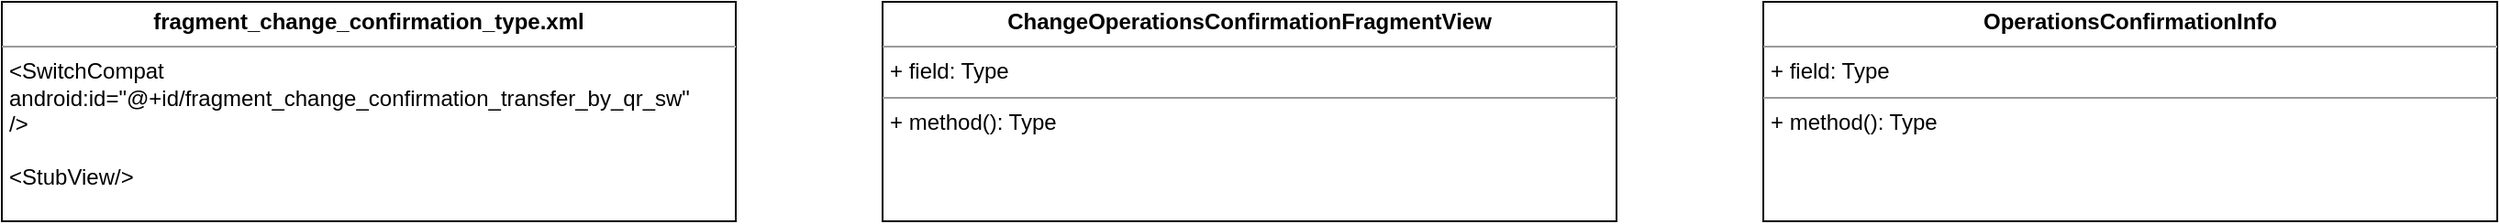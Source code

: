 <mxfile version="16.0.0" type="github">
  <diagram id="rl7NRQa01BBlxzyK_3gA" name="Page-1">
    <mxGraphModel dx="1185" dy="643" grid="1" gridSize="10" guides="1" tooltips="1" connect="1" arrows="1" fold="1" page="1" pageScale="1" pageWidth="850" pageHeight="1100" math="0" shadow="0">
      <root>
        <mxCell id="0" />
        <mxCell id="1" parent="0" />
        <mxCell id="65-vsQtpEmw0uSy0gU8R-1" value="&lt;p style=&quot;margin: 0px ; margin-top: 4px ; text-align: center&quot;&gt;&lt;b&gt;fragment_change_confirmation_type.xml&lt;/b&gt;&lt;/p&gt;&lt;hr size=&quot;1&quot;&gt;&lt;p style=&quot;margin: 0px ; margin-left: 4px&quot;&gt;&amp;lt;SwitchCompat&lt;/p&gt;&lt;p style=&quot;margin: 0px ; margin-left: 4px&quot;&gt;android:id=&quot;@+id/fragment_change_confirmation_transfer_by_qr_sw&quot;&lt;br&gt;&lt;/p&gt;&lt;p style=&quot;margin: 0px ; margin-left: 4px&quot;&gt;/&amp;gt;&lt;/p&gt;&lt;p style=&quot;margin: 0px ; margin-left: 4px&quot;&gt;&lt;br&gt;&lt;/p&gt;&lt;p style=&quot;margin: 0px ; margin-left: 4px&quot;&gt;&amp;lt;StubView/&amp;gt;&lt;br&gt;&lt;/p&gt;" style="verticalAlign=top;align=left;overflow=fill;fontSize=12;fontFamily=Helvetica;html=1;" vertex="1" parent="1">
          <mxGeometry x="80" y="80" width="400" height="120" as="geometry" />
        </mxCell>
        <mxCell id="65-vsQtpEmw0uSy0gU8R-2" value="&lt;p style=&quot;margin: 0px ; margin-top: 4px ; text-align: center&quot;&gt;&lt;b&gt;ChangeOperationsConfirmationFragmentView&lt;/b&gt;&lt;/p&gt;&lt;hr size=&quot;1&quot;&gt;&lt;p style=&quot;margin: 0px ; margin-left: 4px&quot;&gt;+ field: Type&lt;/p&gt;&lt;hr size=&quot;1&quot;&gt;&lt;p style=&quot;margin: 0px ; margin-left: 4px&quot;&gt;+ method(): Type&lt;/p&gt;" style="verticalAlign=top;align=left;overflow=fill;fontSize=12;fontFamily=Helvetica;html=1;" vertex="1" parent="1">
          <mxGeometry x="560" y="80" width="400" height="120" as="geometry" />
        </mxCell>
        <mxCell id="65-vsQtpEmw0uSy0gU8R-3" value="&lt;p style=&quot;margin: 0px ; margin-top: 4px ; text-align: center&quot;&gt;&lt;b&gt;OperationsConfirmationInfo&lt;/b&gt;&lt;/p&gt;&lt;hr size=&quot;1&quot;&gt;&lt;p style=&quot;margin: 0px ; margin-left: 4px&quot;&gt;+ field: Type&lt;/p&gt;&lt;hr size=&quot;1&quot;&gt;&lt;p style=&quot;margin: 0px ; margin-left: 4px&quot;&gt;+ method(): Type&lt;/p&gt;" style="verticalAlign=top;align=left;overflow=fill;fontSize=12;fontFamily=Helvetica;html=1;" vertex="1" parent="1">
          <mxGeometry x="1040" y="80" width="400" height="120" as="geometry" />
        </mxCell>
      </root>
    </mxGraphModel>
  </diagram>
</mxfile>
